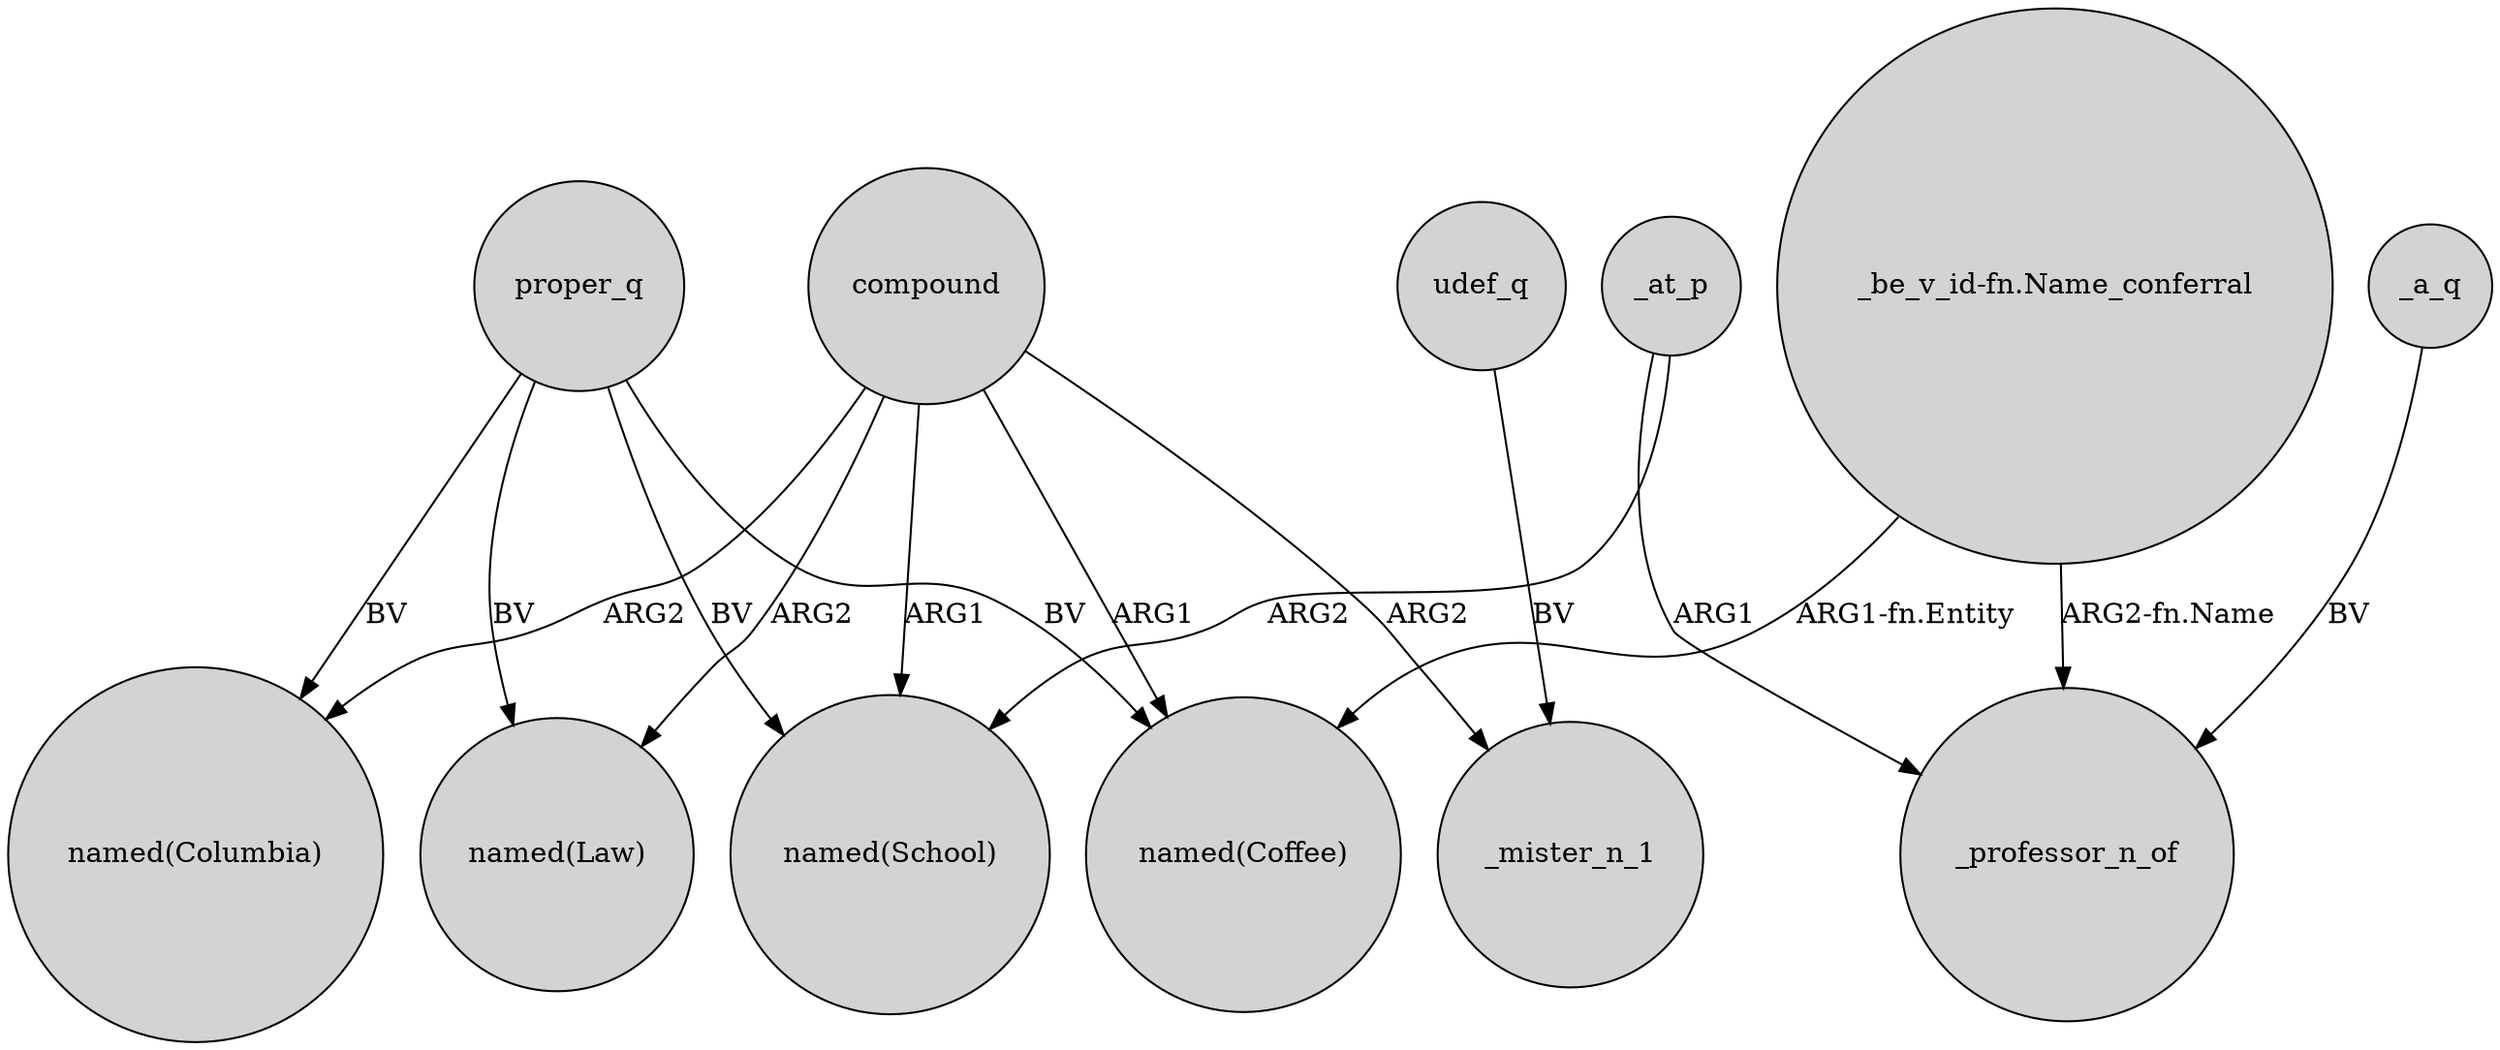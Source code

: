digraph {
	node [shape=circle style=filled]
	proper_q -> "named(Coffee)" [label=BV]
	proper_q -> "named(Law)" [label=BV]
	_at_p -> "named(School)" [label=ARG2]
	compound -> "named(School)" [label=ARG1]
	"_be_v_id-fn.Name_conferral" -> _professor_n_of [label="ARG2-fn.Name"]
	compound -> _mister_n_1 [label=ARG2]
	compound -> "named(Coffee)" [label=ARG1]
	_a_q -> _professor_n_of [label=BV]
	udef_q -> _mister_n_1 [label=BV]
	compound -> "named(Columbia)" [label=ARG2]
	proper_q -> "named(School)" [label=BV]
	"_be_v_id-fn.Name_conferral" -> "named(Coffee)" [label="ARG1-fn.Entity"]
	proper_q -> "named(Columbia)" [label=BV]
	_at_p -> _professor_n_of [label=ARG1]
	compound -> "named(Law)" [label=ARG2]
}

